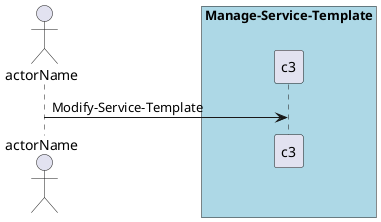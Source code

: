 @startuml
Actor "actorName" as A

box "Manage-Service-Template" #lightblue
participant "c3" as S
A -> S : Modify-Service-Template
end box

@enduml

